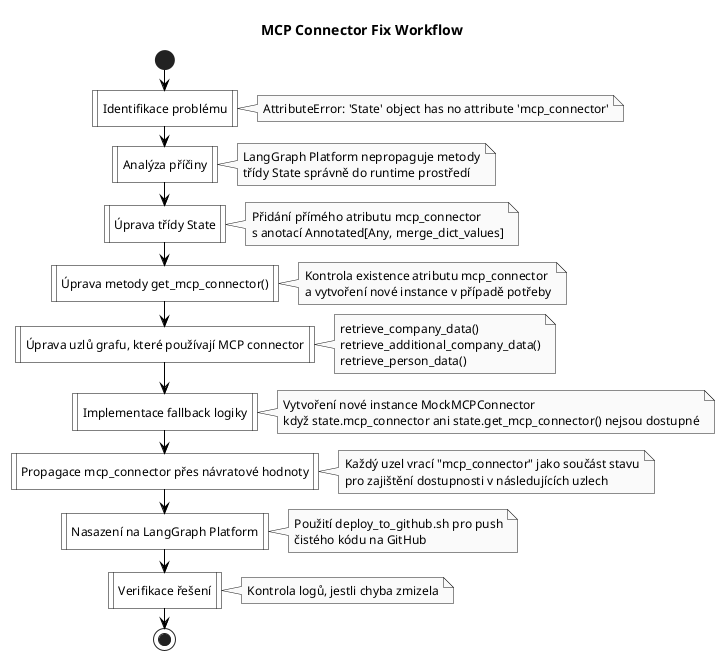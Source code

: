 @startuml "MCP-Connector-Fix-Workflow"
' Diagram popisující workflow řešení problému s chybějícím atributem mcp_connector

skinparam monochrome true
skinparam shadowing false
skinparam defaultFontName "Arial"
skinparam defaultFontSize 12
skinparam activity {
  BorderColor Black
  BackgroundColor White
  ArrowColor Black
}

title MCP Connector Fix Workflow

start

:Identifikace problému|
note right: AttributeError: 'State' object has no attribute 'mcp_connector'

:Analýza příčiny|
note right
  LangGraph Platform nepropaguje metody
  třídy State správně do runtime prostředí
end note

:Úprava třídy State|
note right
  Přidání přímého atributu mcp_connector
  s anotací Annotated[Any, merge_dict_values]
end note

:Úprava metody get_mcp_connector()|
note right
  Kontrola existence atributu mcp_connector
  a vytvoření nové instance v případě potřeby
end note

:Úprava uzlů grafu, které používají MCP connector|
note right
  retrieve_company_data()
  retrieve_additional_company_data()
  retrieve_person_data()
end note

:Implementace fallback logiky|
note right
  Vytvoření nové instance MockMCPConnector
  když state.mcp_connector ani state.get_mcp_connector() nejsou dostupné
end note

:Propagace mcp_connector přes návratové hodnoty|
note right
  Každý uzel vrací "mcp_connector" jako součást stavu
  pro zajištění dostupnosti v následujících uzlech
end note

:Nasazení na LangGraph Platform|
note right
  Použití deploy_to_github.sh pro push
  čistého kódu na GitHub
end note

:Verifikace řešení|
note right
  Kontrola logů, jestli chyba zmizela
end note

stop
@enduml
